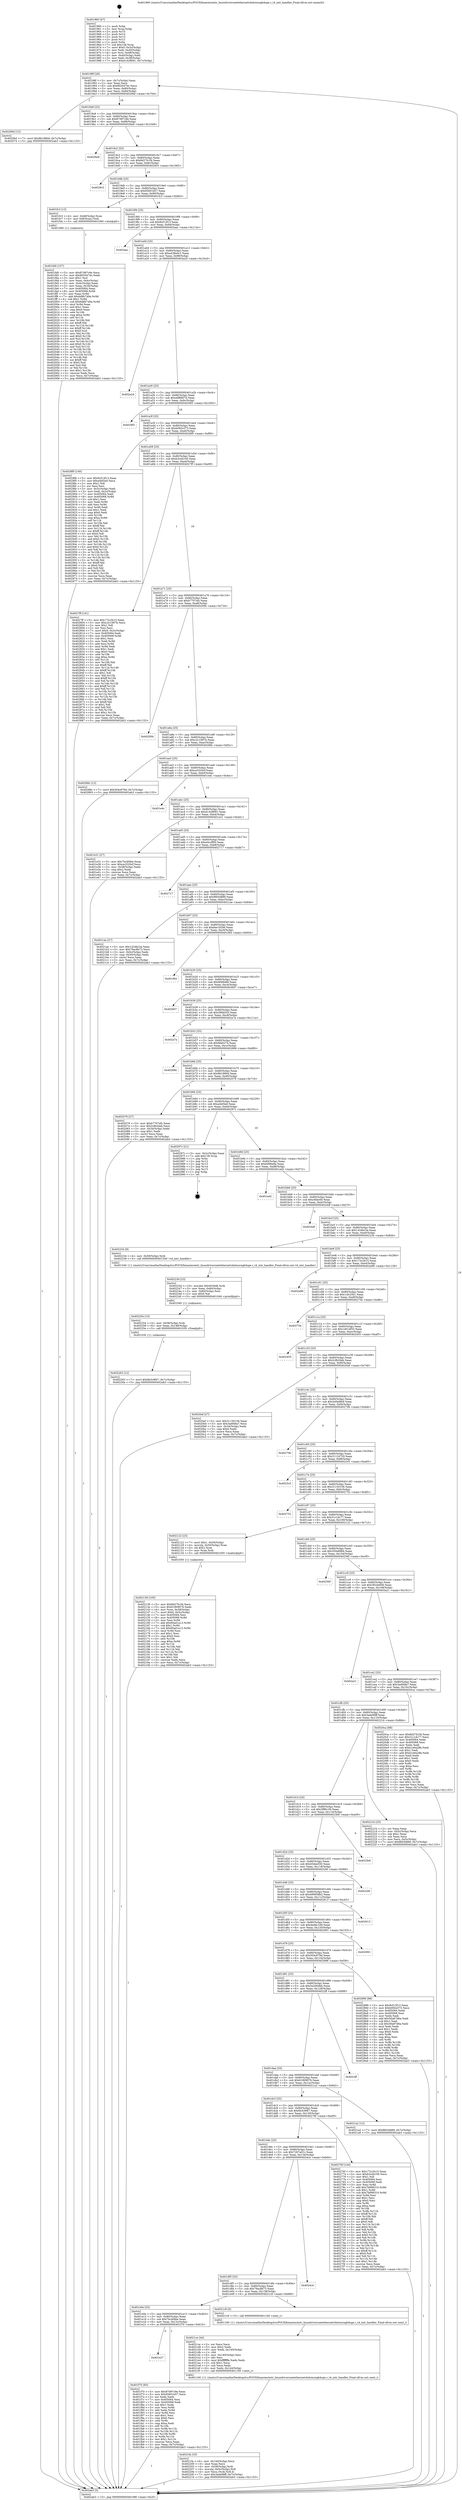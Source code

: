 digraph "0x401960" {
  label = "0x401960 (/mnt/c/Users/mathe/Desktop/tcc/POCII/binaries/extr_linuxdriversnetethernetchelsiocxgb4sge.c_t4_intr_handler_Final-ollvm.out::main(0))"
  labelloc = "t"
  node[shape=record]

  Entry [label="",width=0.3,height=0.3,shape=circle,fillcolor=black,style=filled]
  "0x40198f" [label="{
     0x40198f [26]\l
     | [instrs]\l
     &nbsp;&nbsp;0x40198f \<+3\>: mov -0x7c(%rbp),%eax\l
     &nbsp;&nbsp;0x401992 \<+2\>: mov %eax,%ecx\l
     &nbsp;&nbsp;0x401994 \<+6\>: sub $0x802047dc,%ecx\l
     &nbsp;&nbsp;0x40199a \<+3\>: mov %eax,-0x80(%rbp)\l
     &nbsp;&nbsp;0x40199d \<+6\>: mov %ecx,-0x84(%rbp)\l
     &nbsp;&nbsp;0x4019a3 \<+6\>: je 000000000040206d \<main+0x70d\>\l
  }"]
  "0x40206d" [label="{
     0x40206d [12]\l
     | [instrs]\l
     &nbsp;&nbsp;0x40206d \<+7\>: movl $0x8b1880d,-0x7c(%rbp)\l
     &nbsp;&nbsp;0x402074 \<+5\>: jmp 0000000000402ab3 \<main+0x1153\>\l
  }"]
  "0x4019a9" [label="{
     0x4019a9 [25]\l
     | [instrs]\l
     &nbsp;&nbsp;0x4019a9 \<+5\>: jmp 00000000004019ae \<main+0x4e\>\l
     &nbsp;&nbsp;0x4019ae \<+3\>: mov -0x80(%rbp),%eax\l
     &nbsp;&nbsp;0x4019b1 \<+5\>: sub $0x87d97c9e,%eax\l
     &nbsp;&nbsp;0x4019b6 \<+6\>: mov %eax,-0x88(%rbp)\l
     &nbsp;&nbsp;0x4019bc \<+6\>: je 00000000004029a9 \<main+0x1049\>\l
  }"]
  Exit [label="",width=0.3,height=0.3,shape=circle,fillcolor=black,style=filled,peripheries=2]
  "0x4029a9" [label="{
     0x4029a9\l
  }", style=dashed]
  "0x4019c2" [label="{
     0x4019c2 [25]\l
     | [instrs]\l
     &nbsp;&nbsp;0x4019c2 \<+5\>: jmp 00000000004019c7 \<main+0x67\>\l
     &nbsp;&nbsp;0x4019c7 \<+3\>: mov -0x80(%rbp),%eax\l
     &nbsp;&nbsp;0x4019ca \<+5\>: sub $0x8d27b1f4,%eax\l
     &nbsp;&nbsp;0x4019cf \<+6\>: mov %eax,-0x8c(%rbp)\l
     &nbsp;&nbsp;0x4019d5 \<+6\>: je 00000000004029c5 \<main+0x1065\>\l
  }"]
  "0x402263" [label="{
     0x402263 [12]\l
     | [instrs]\l
     &nbsp;&nbsp;0x402263 \<+7\>: movl $0x6b3c9f47,-0x7c(%rbp)\l
     &nbsp;&nbsp;0x40226a \<+5\>: jmp 0000000000402ab3 \<main+0x1153\>\l
  }"]
  "0x4029c5" [label="{
     0x4029c5\l
  }", style=dashed]
  "0x4019db" [label="{
     0x4019db [25]\l
     | [instrs]\l
     &nbsp;&nbsp;0x4019db \<+5\>: jmp 00000000004019e0 \<main+0x80\>\l
     &nbsp;&nbsp;0x4019e0 \<+3\>: mov -0x80(%rbp),%eax\l
     &nbsp;&nbsp;0x4019e3 \<+5\>: sub $0x95601b57,%eax\l
     &nbsp;&nbsp;0x4019e8 \<+6\>: mov %eax,-0x90(%rbp)\l
     &nbsp;&nbsp;0x4019ee \<+6\>: je 0000000000401fc3 \<main+0x663\>\l
  }"]
  "0x402254" [label="{
     0x402254 [15]\l
     | [instrs]\l
     &nbsp;&nbsp;0x402254 \<+4\>: mov -0x58(%rbp),%rdi\l
     &nbsp;&nbsp;0x402258 \<+6\>: mov %eax,-0x148(%rbp)\l
     &nbsp;&nbsp;0x40225e \<+5\>: call 0000000000401030 \<free@plt\>\l
     | [calls]\l
     &nbsp;&nbsp;0x401030 \{1\} (unknown)\l
  }"]
  "0x401fc3" [label="{
     0x401fc3 [13]\l
     | [instrs]\l
     &nbsp;&nbsp;0x401fc3 \<+4\>: mov -0x48(%rbp),%rax\l
     &nbsp;&nbsp;0x401fc7 \<+4\>: mov 0x8(%rax),%rdi\l
     &nbsp;&nbsp;0x401fcb \<+5\>: call 0000000000401060 \<atoi@plt\>\l
     | [calls]\l
     &nbsp;&nbsp;0x401060 \{1\} (unknown)\l
  }"]
  "0x4019f4" [label="{
     0x4019f4 [25]\l
     | [instrs]\l
     &nbsp;&nbsp;0x4019f4 \<+5\>: jmp 00000000004019f9 \<main+0x99\>\l
     &nbsp;&nbsp;0x4019f9 \<+3\>: mov -0x80(%rbp),%eax\l
     &nbsp;&nbsp;0x4019fc \<+5\>: sub $0x9cf13f13,%eax\l
     &nbsp;&nbsp;0x401a01 \<+6\>: mov %eax,-0x94(%rbp)\l
     &nbsp;&nbsp;0x401a07 \<+6\>: je 0000000000402aac \<main+0x114c\>\l
  }"]
  "0x40223d" [label="{
     0x40223d [23]\l
     | [instrs]\l
     &nbsp;&nbsp;0x40223d \<+10\>: movabs $0x4030d6,%rdi\l
     &nbsp;&nbsp;0x402247 \<+3\>: mov %eax,-0x60(%rbp)\l
     &nbsp;&nbsp;0x40224a \<+3\>: mov -0x60(%rbp),%esi\l
     &nbsp;&nbsp;0x40224d \<+2\>: mov $0x0,%al\l
     &nbsp;&nbsp;0x40224f \<+5\>: call 0000000000401040 \<printf@plt\>\l
     | [calls]\l
     &nbsp;&nbsp;0x401040 \{1\} (unknown)\l
  }"]
  "0x402aac" [label="{
     0x402aac\l
  }", style=dashed]
  "0x401a0d" [label="{
     0x401a0d [25]\l
     | [instrs]\l
     &nbsp;&nbsp;0x401a0d \<+5\>: jmp 0000000000401a12 \<main+0xb2\>\l
     &nbsp;&nbsp;0x401a12 \<+3\>: mov -0x80(%rbp),%eax\l
     &nbsp;&nbsp;0x401a15 \<+5\>: sub $0xa438e0c1,%eax\l
     &nbsp;&nbsp;0x401a1a \<+6\>: mov %eax,-0x98(%rbp)\l
     &nbsp;&nbsp;0x401a20 \<+6\>: je 0000000000402a2d \<main+0x10cd\>\l
  }"]
  "0x4021fa" [label="{
     0x4021fa [33]\l
     | [instrs]\l
     &nbsp;&nbsp;0x4021fa \<+6\>: mov -0x144(%rbp),%ecx\l
     &nbsp;&nbsp;0x402200 \<+3\>: imul %eax,%ecx\l
     &nbsp;&nbsp;0x402203 \<+4\>: mov -0x58(%rbp),%rdi\l
     &nbsp;&nbsp;0x402207 \<+4\>: movslq -0x5c(%rbp),%r8\l
     &nbsp;&nbsp;0x40220b \<+4\>: mov %ecx,(%rdi,%r8,4)\l
     &nbsp;&nbsp;0x40220f \<+7\>: movl $0x3ade98ff,-0x7c(%rbp)\l
     &nbsp;&nbsp;0x402216 \<+5\>: jmp 0000000000402ab3 \<main+0x1153\>\l
  }"]
  "0x402a2d" [label="{
     0x402a2d\l
  }", style=dashed]
  "0x401a26" [label="{
     0x401a26 [25]\l
     | [instrs]\l
     &nbsp;&nbsp;0x401a26 \<+5\>: jmp 0000000000401a2b \<main+0xcb\>\l
     &nbsp;&nbsp;0x401a2b \<+3\>: mov -0x80(%rbp),%eax\l
     &nbsp;&nbsp;0x401a2e \<+5\>: sub $0xadf8667d,%eax\l
     &nbsp;&nbsp;0x401a33 \<+6\>: mov %eax,-0x9c(%rbp)\l
     &nbsp;&nbsp;0x401a39 \<+6\>: je 00000000004029f3 \<main+0x1093\>\l
  }"]
  "0x4021ce" [label="{
     0x4021ce [44]\l
     | [instrs]\l
     &nbsp;&nbsp;0x4021ce \<+2\>: xor %ecx,%ecx\l
     &nbsp;&nbsp;0x4021d0 \<+5\>: mov $0x2,%edx\l
     &nbsp;&nbsp;0x4021d5 \<+6\>: mov %edx,-0x140(%rbp)\l
     &nbsp;&nbsp;0x4021db \<+1\>: cltd\l
     &nbsp;&nbsp;0x4021dc \<+6\>: mov -0x140(%rbp),%esi\l
     &nbsp;&nbsp;0x4021e2 \<+2\>: idiv %esi\l
     &nbsp;&nbsp;0x4021e4 \<+6\>: imul $0xfffffffe,%edx,%edx\l
     &nbsp;&nbsp;0x4021ea \<+3\>: sub $0x1,%ecx\l
     &nbsp;&nbsp;0x4021ed \<+2\>: sub %ecx,%edx\l
     &nbsp;&nbsp;0x4021ef \<+6\>: mov %edx,-0x144(%rbp)\l
     &nbsp;&nbsp;0x4021f5 \<+5\>: call 0000000000401160 \<next_i\>\l
     | [calls]\l
     &nbsp;&nbsp;0x401160 \{1\} (/mnt/c/Users/mathe/Desktop/tcc/POCII/binaries/extr_linuxdriversnetethernetchelsiocxgb4sge.c_t4_intr_handler_Final-ollvm.out::next_i)\l
  }"]
  "0x4029f3" [label="{
     0x4029f3\l
  }", style=dashed]
  "0x401a3f" [label="{
     0x401a3f [25]\l
     | [instrs]\l
     &nbsp;&nbsp;0x401a3f \<+5\>: jmp 0000000000401a44 \<main+0xe4\>\l
     &nbsp;&nbsp;0x401a44 \<+3\>: mov -0x80(%rbp),%eax\l
     &nbsp;&nbsp;0x401a47 \<+5\>: sub $0xb092e373,%eax\l
     &nbsp;&nbsp;0x401a4c \<+6\>: mov %eax,-0xa0(%rbp)\l
     &nbsp;&nbsp;0x401a52 \<+6\>: je 00000000004028f0 \<main+0xf90\>\l
  }"]
  "0x402139" [label="{
     0x402139 [105]\l
     | [instrs]\l
     &nbsp;&nbsp;0x402139 \<+5\>: mov $0x8d27b1f4,%ecx\l
     &nbsp;&nbsp;0x40213e \<+5\>: mov $0x61809076,%edx\l
     &nbsp;&nbsp;0x402143 \<+4\>: mov %rax,-0x58(%rbp)\l
     &nbsp;&nbsp;0x402147 \<+7\>: movl $0x0,-0x5c(%rbp)\l
     &nbsp;&nbsp;0x40214e \<+7\>: mov 0x405064,%esi\l
     &nbsp;&nbsp;0x402155 \<+8\>: mov 0x405068,%r8d\l
     &nbsp;&nbsp;0x40215d \<+3\>: mov %esi,%r9d\l
     &nbsp;&nbsp;0x402160 \<+7\>: add $0x60ad1a13,%r9d\l
     &nbsp;&nbsp;0x402167 \<+4\>: sub $0x1,%r9d\l
     &nbsp;&nbsp;0x40216b \<+7\>: sub $0x60ad1a13,%r9d\l
     &nbsp;&nbsp;0x402172 \<+4\>: imul %r9d,%esi\l
     &nbsp;&nbsp;0x402176 \<+3\>: and $0x1,%esi\l
     &nbsp;&nbsp;0x402179 \<+3\>: cmp $0x0,%esi\l
     &nbsp;&nbsp;0x40217c \<+4\>: sete %r10b\l
     &nbsp;&nbsp;0x402180 \<+4\>: cmp $0xa,%r8d\l
     &nbsp;&nbsp;0x402184 \<+4\>: setl %r11b\l
     &nbsp;&nbsp;0x402188 \<+3\>: mov %r10b,%bl\l
     &nbsp;&nbsp;0x40218b \<+3\>: and %r11b,%bl\l
     &nbsp;&nbsp;0x40218e \<+3\>: xor %r11b,%r10b\l
     &nbsp;&nbsp;0x402191 \<+3\>: or %r10b,%bl\l
     &nbsp;&nbsp;0x402194 \<+3\>: test $0x1,%bl\l
     &nbsp;&nbsp;0x402197 \<+3\>: cmovne %edx,%ecx\l
     &nbsp;&nbsp;0x40219a \<+3\>: mov %ecx,-0x7c(%rbp)\l
     &nbsp;&nbsp;0x40219d \<+5\>: jmp 0000000000402ab3 \<main+0x1153\>\l
  }"]
  "0x4028f0" [label="{
     0x4028f0 [140]\l
     | [instrs]\l
     &nbsp;&nbsp;0x4028f0 \<+5\>: mov $0x9cf13f13,%eax\l
     &nbsp;&nbsp;0x4028f5 \<+5\>: mov $0xa4bf3a0,%ecx\l
     &nbsp;&nbsp;0x4028fa \<+2\>: mov $0x1,%dl\l
     &nbsp;&nbsp;0x4028fc \<+2\>: xor %esi,%esi\l
     &nbsp;&nbsp;0x4028fe \<+3\>: mov -0x3c(%rbp),%edi\l
     &nbsp;&nbsp;0x402901 \<+3\>: mov %edi,-0x2c(%rbp)\l
     &nbsp;&nbsp;0x402904 \<+7\>: mov 0x405064,%edi\l
     &nbsp;&nbsp;0x40290b \<+8\>: mov 0x405068,%r8d\l
     &nbsp;&nbsp;0x402913 \<+3\>: sub $0x1,%esi\l
     &nbsp;&nbsp;0x402916 \<+3\>: mov %edi,%r9d\l
     &nbsp;&nbsp;0x402919 \<+3\>: add %esi,%r9d\l
     &nbsp;&nbsp;0x40291c \<+4\>: imul %r9d,%edi\l
     &nbsp;&nbsp;0x402920 \<+3\>: and $0x1,%edi\l
     &nbsp;&nbsp;0x402923 \<+3\>: cmp $0x0,%edi\l
     &nbsp;&nbsp;0x402926 \<+4\>: sete %r10b\l
     &nbsp;&nbsp;0x40292a \<+4\>: cmp $0xa,%r8d\l
     &nbsp;&nbsp;0x40292e \<+4\>: setl %r11b\l
     &nbsp;&nbsp;0x402932 \<+3\>: mov %r10b,%bl\l
     &nbsp;&nbsp;0x402935 \<+3\>: xor $0xff,%bl\l
     &nbsp;&nbsp;0x402938 \<+3\>: mov %r11b,%r14b\l
     &nbsp;&nbsp;0x40293b \<+4\>: xor $0xff,%r14b\l
     &nbsp;&nbsp;0x40293f \<+3\>: xor $0x0,%dl\l
     &nbsp;&nbsp;0x402942 \<+3\>: mov %bl,%r15b\l
     &nbsp;&nbsp;0x402945 \<+4\>: and $0x0,%r15b\l
     &nbsp;&nbsp;0x402949 \<+3\>: and %dl,%r10b\l
     &nbsp;&nbsp;0x40294c \<+3\>: mov %r14b,%r12b\l
     &nbsp;&nbsp;0x40294f \<+4\>: and $0x0,%r12b\l
     &nbsp;&nbsp;0x402953 \<+3\>: and %dl,%r11b\l
     &nbsp;&nbsp;0x402956 \<+3\>: or %r10b,%r15b\l
     &nbsp;&nbsp;0x402959 \<+3\>: or %r11b,%r12b\l
     &nbsp;&nbsp;0x40295c \<+3\>: xor %r12b,%r15b\l
     &nbsp;&nbsp;0x40295f \<+3\>: or %r14b,%bl\l
     &nbsp;&nbsp;0x402962 \<+3\>: xor $0xff,%bl\l
     &nbsp;&nbsp;0x402965 \<+3\>: or $0x0,%dl\l
     &nbsp;&nbsp;0x402968 \<+2\>: and %dl,%bl\l
     &nbsp;&nbsp;0x40296a \<+3\>: or %bl,%r15b\l
     &nbsp;&nbsp;0x40296d \<+4\>: test $0x1,%r15b\l
     &nbsp;&nbsp;0x402971 \<+3\>: cmovne %ecx,%eax\l
     &nbsp;&nbsp;0x402974 \<+3\>: mov %eax,-0x7c(%rbp)\l
     &nbsp;&nbsp;0x402977 \<+5\>: jmp 0000000000402ab3 \<main+0x1153\>\l
  }"]
  "0x401a58" [label="{
     0x401a58 [25]\l
     | [instrs]\l
     &nbsp;&nbsp;0x401a58 \<+5\>: jmp 0000000000401a5d \<main+0xfd\>\l
     &nbsp;&nbsp;0x401a5d \<+3\>: mov -0x80(%rbp),%eax\l
     &nbsp;&nbsp;0x401a60 \<+5\>: sub $0xb3cd4100,%eax\l
     &nbsp;&nbsp;0x401a65 \<+6\>: mov %eax,-0xa4(%rbp)\l
     &nbsp;&nbsp;0x401a6b \<+6\>: je 00000000004027ff \<main+0xe9f\>\l
  }"]
  "0x401fd0" [label="{
     0x401fd0 [157]\l
     | [instrs]\l
     &nbsp;&nbsp;0x401fd0 \<+5\>: mov $0x87d97c9e,%ecx\l
     &nbsp;&nbsp;0x401fd5 \<+5\>: mov $0x802047dc,%edx\l
     &nbsp;&nbsp;0x401fda \<+3\>: mov $0x1,%sil\l
     &nbsp;&nbsp;0x401fdd \<+3\>: mov %eax,-0x4c(%rbp)\l
     &nbsp;&nbsp;0x401fe0 \<+3\>: mov -0x4c(%rbp),%eax\l
     &nbsp;&nbsp;0x401fe3 \<+3\>: mov %eax,-0x34(%rbp)\l
     &nbsp;&nbsp;0x401fe6 \<+7\>: mov 0x405064,%eax\l
     &nbsp;&nbsp;0x401fed \<+8\>: mov 0x405068,%r8d\l
     &nbsp;&nbsp;0x401ff5 \<+3\>: mov %eax,%r9d\l
     &nbsp;&nbsp;0x401ff8 \<+7\>: add $0x6d8b749a,%r9d\l
     &nbsp;&nbsp;0x401fff \<+4\>: sub $0x1,%r9d\l
     &nbsp;&nbsp;0x402003 \<+7\>: sub $0x6d8b749a,%r9d\l
     &nbsp;&nbsp;0x40200a \<+4\>: imul %r9d,%eax\l
     &nbsp;&nbsp;0x40200e \<+3\>: and $0x1,%eax\l
     &nbsp;&nbsp;0x402011 \<+3\>: cmp $0x0,%eax\l
     &nbsp;&nbsp;0x402014 \<+4\>: sete %r10b\l
     &nbsp;&nbsp;0x402018 \<+4\>: cmp $0xa,%r8d\l
     &nbsp;&nbsp;0x40201c \<+4\>: setl %r11b\l
     &nbsp;&nbsp;0x402020 \<+3\>: mov %r10b,%bl\l
     &nbsp;&nbsp;0x402023 \<+3\>: xor $0xff,%bl\l
     &nbsp;&nbsp;0x402026 \<+3\>: mov %r11b,%r14b\l
     &nbsp;&nbsp;0x402029 \<+4\>: xor $0xff,%r14b\l
     &nbsp;&nbsp;0x40202d \<+4\>: xor $0x0,%sil\l
     &nbsp;&nbsp;0x402031 \<+3\>: mov %bl,%r15b\l
     &nbsp;&nbsp;0x402034 \<+4\>: and $0x0,%r15b\l
     &nbsp;&nbsp;0x402038 \<+3\>: and %sil,%r10b\l
     &nbsp;&nbsp;0x40203b \<+3\>: mov %r14b,%r12b\l
     &nbsp;&nbsp;0x40203e \<+4\>: and $0x0,%r12b\l
     &nbsp;&nbsp;0x402042 \<+3\>: and %sil,%r11b\l
     &nbsp;&nbsp;0x402045 \<+3\>: or %r10b,%r15b\l
     &nbsp;&nbsp;0x402048 \<+3\>: or %r11b,%r12b\l
     &nbsp;&nbsp;0x40204b \<+3\>: xor %r12b,%r15b\l
     &nbsp;&nbsp;0x40204e \<+3\>: or %r14b,%bl\l
     &nbsp;&nbsp;0x402051 \<+3\>: xor $0xff,%bl\l
     &nbsp;&nbsp;0x402054 \<+4\>: or $0x0,%sil\l
     &nbsp;&nbsp;0x402058 \<+3\>: and %sil,%bl\l
     &nbsp;&nbsp;0x40205b \<+3\>: or %bl,%r15b\l
     &nbsp;&nbsp;0x40205e \<+4\>: test $0x1,%r15b\l
     &nbsp;&nbsp;0x402062 \<+3\>: cmovne %edx,%ecx\l
     &nbsp;&nbsp;0x402065 \<+3\>: mov %ecx,-0x7c(%rbp)\l
     &nbsp;&nbsp;0x402068 \<+5\>: jmp 0000000000402ab3 \<main+0x1153\>\l
  }"]
  "0x4027ff" [label="{
     0x4027ff [141]\l
     | [instrs]\l
     &nbsp;&nbsp;0x4027ff \<+5\>: mov $0x172c2b15,%eax\l
     &nbsp;&nbsp;0x402804 \<+5\>: mov $0xc2c1907b,%ecx\l
     &nbsp;&nbsp;0x402809 \<+2\>: mov $0x1,%dl\l
     &nbsp;&nbsp;0x40280b \<+2\>: xor %esi,%esi\l
     &nbsp;&nbsp;0x40280d \<+7\>: movl $0x0,-0x3c(%rbp)\l
     &nbsp;&nbsp;0x402814 \<+7\>: mov 0x405064,%edi\l
     &nbsp;&nbsp;0x40281b \<+8\>: mov 0x405068,%r8d\l
     &nbsp;&nbsp;0x402823 \<+3\>: sub $0x1,%esi\l
     &nbsp;&nbsp;0x402826 \<+3\>: mov %edi,%r9d\l
     &nbsp;&nbsp;0x402829 \<+3\>: add %esi,%r9d\l
     &nbsp;&nbsp;0x40282c \<+4\>: imul %r9d,%edi\l
     &nbsp;&nbsp;0x402830 \<+3\>: and $0x1,%edi\l
     &nbsp;&nbsp;0x402833 \<+3\>: cmp $0x0,%edi\l
     &nbsp;&nbsp;0x402836 \<+4\>: sete %r10b\l
     &nbsp;&nbsp;0x40283a \<+4\>: cmp $0xa,%r8d\l
     &nbsp;&nbsp;0x40283e \<+4\>: setl %r11b\l
     &nbsp;&nbsp;0x402842 \<+3\>: mov %r10b,%bl\l
     &nbsp;&nbsp;0x402845 \<+3\>: xor $0xff,%bl\l
     &nbsp;&nbsp;0x402848 \<+3\>: mov %r11b,%r14b\l
     &nbsp;&nbsp;0x40284b \<+4\>: xor $0xff,%r14b\l
     &nbsp;&nbsp;0x40284f \<+3\>: xor $0x1,%dl\l
     &nbsp;&nbsp;0x402852 \<+3\>: mov %bl,%r15b\l
     &nbsp;&nbsp;0x402855 \<+4\>: and $0xff,%r15b\l
     &nbsp;&nbsp;0x402859 \<+3\>: and %dl,%r10b\l
     &nbsp;&nbsp;0x40285c \<+3\>: mov %r14b,%r12b\l
     &nbsp;&nbsp;0x40285f \<+4\>: and $0xff,%r12b\l
     &nbsp;&nbsp;0x402863 \<+3\>: and %dl,%r11b\l
     &nbsp;&nbsp;0x402866 \<+3\>: or %r10b,%r15b\l
     &nbsp;&nbsp;0x402869 \<+3\>: or %r11b,%r12b\l
     &nbsp;&nbsp;0x40286c \<+3\>: xor %r12b,%r15b\l
     &nbsp;&nbsp;0x40286f \<+3\>: or %r14b,%bl\l
     &nbsp;&nbsp;0x402872 \<+3\>: xor $0xff,%bl\l
     &nbsp;&nbsp;0x402875 \<+3\>: or $0x1,%dl\l
     &nbsp;&nbsp;0x402878 \<+2\>: and %dl,%bl\l
     &nbsp;&nbsp;0x40287a \<+3\>: or %bl,%r15b\l
     &nbsp;&nbsp;0x40287d \<+4\>: test $0x1,%r15b\l
     &nbsp;&nbsp;0x402881 \<+3\>: cmovne %ecx,%eax\l
     &nbsp;&nbsp;0x402884 \<+3\>: mov %eax,-0x7c(%rbp)\l
     &nbsp;&nbsp;0x402887 \<+5\>: jmp 0000000000402ab3 \<main+0x1153\>\l
  }"]
  "0x401a71" [label="{
     0x401a71 [25]\l
     | [instrs]\l
     &nbsp;&nbsp;0x401a71 \<+5\>: jmp 0000000000401a76 \<main+0x116\>\l
     &nbsp;&nbsp;0x401a76 \<+3\>: mov -0x80(%rbp),%eax\l
     &nbsp;&nbsp;0x401a79 \<+5\>: sub $0xb7707efc,%eax\l
     &nbsp;&nbsp;0x401a7e \<+6\>: mov %eax,-0xa8(%rbp)\l
     &nbsp;&nbsp;0x401a84 \<+6\>: je 0000000000402094 \<main+0x734\>\l
  }"]
  "0x401e27" [label="{
     0x401e27\l
  }", style=dashed]
  "0x402094" [label="{
     0x402094\l
  }", style=dashed]
  "0x401a8a" [label="{
     0x401a8a [25]\l
     | [instrs]\l
     &nbsp;&nbsp;0x401a8a \<+5\>: jmp 0000000000401a8f \<main+0x12f\>\l
     &nbsp;&nbsp;0x401a8f \<+3\>: mov -0x80(%rbp),%eax\l
     &nbsp;&nbsp;0x401a92 \<+5\>: sub $0xc2c1907b,%eax\l
     &nbsp;&nbsp;0x401a97 \<+6\>: mov %eax,-0xac(%rbp)\l
     &nbsp;&nbsp;0x401a9d \<+6\>: je 000000000040288c \<main+0xf2c\>\l
  }"]
  "0x401f70" [label="{
     0x401f70 [83]\l
     | [instrs]\l
     &nbsp;&nbsp;0x401f70 \<+5\>: mov $0x87d97c9e,%eax\l
     &nbsp;&nbsp;0x401f75 \<+5\>: mov $0x95601b57,%ecx\l
     &nbsp;&nbsp;0x401f7a \<+2\>: xor %edx,%edx\l
     &nbsp;&nbsp;0x401f7c \<+7\>: mov 0x405064,%esi\l
     &nbsp;&nbsp;0x401f83 \<+7\>: mov 0x405068,%edi\l
     &nbsp;&nbsp;0x401f8a \<+3\>: sub $0x1,%edx\l
     &nbsp;&nbsp;0x401f8d \<+3\>: mov %esi,%r8d\l
     &nbsp;&nbsp;0x401f90 \<+3\>: add %edx,%r8d\l
     &nbsp;&nbsp;0x401f93 \<+4\>: imul %r8d,%esi\l
     &nbsp;&nbsp;0x401f97 \<+3\>: and $0x1,%esi\l
     &nbsp;&nbsp;0x401f9a \<+3\>: cmp $0x0,%esi\l
     &nbsp;&nbsp;0x401f9d \<+4\>: sete %r9b\l
     &nbsp;&nbsp;0x401fa1 \<+3\>: cmp $0xa,%edi\l
     &nbsp;&nbsp;0x401fa4 \<+4\>: setl %r10b\l
     &nbsp;&nbsp;0x401fa8 \<+3\>: mov %r9b,%r11b\l
     &nbsp;&nbsp;0x401fab \<+3\>: and %r10b,%r11b\l
     &nbsp;&nbsp;0x401fae \<+3\>: xor %r10b,%r9b\l
     &nbsp;&nbsp;0x401fb1 \<+3\>: or %r9b,%r11b\l
     &nbsp;&nbsp;0x401fb4 \<+4\>: test $0x1,%r11b\l
     &nbsp;&nbsp;0x401fb8 \<+3\>: cmovne %ecx,%eax\l
     &nbsp;&nbsp;0x401fbb \<+3\>: mov %eax,-0x7c(%rbp)\l
     &nbsp;&nbsp;0x401fbe \<+5\>: jmp 0000000000402ab3 \<main+0x1153\>\l
  }"]
  "0x40288c" [label="{
     0x40288c [12]\l
     | [instrs]\l
     &nbsp;&nbsp;0x40288c \<+7\>: movl $0x504c879d,-0x7c(%rbp)\l
     &nbsp;&nbsp;0x402893 \<+5\>: jmp 0000000000402ab3 \<main+0x1153\>\l
  }"]
  "0x401aa3" [label="{
     0x401aa3 [25]\l
     | [instrs]\l
     &nbsp;&nbsp;0x401aa3 \<+5\>: jmp 0000000000401aa8 \<main+0x148\>\l
     &nbsp;&nbsp;0x401aa8 \<+3\>: mov -0x80(%rbp),%eax\l
     &nbsp;&nbsp;0x401aab \<+5\>: sub $0xca3320cf,%eax\l
     &nbsp;&nbsp;0x401ab0 \<+6\>: mov %eax,-0xb0(%rbp)\l
     &nbsp;&nbsp;0x401ab6 \<+6\>: je 0000000000401e4c \<main+0x4ec\>\l
  }"]
  "0x401e0e" [label="{
     0x401e0e [25]\l
     | [instrs]\l
     &nbsp;&nbsp;0x401e0e \<+5\>: jmp 0000000000401e13 \<main+0x4b3\>\l
     &nbsp;&nbsp;0x401e13 \<+3\>: mov -0x80(%rbp),%eax\l
     &nbsp;&nbsp;0x401e16 \<+5\>: sub $0x7bc4f4be,%eax\l
     &nbsp;&nbsp;0x401e1b \<+6\>: mov %eax,-0x13c(%rbp)\l
     &nbsp;&nbsp;0x401e21 \<+6\>: je 0000000000401f70 \<main+0x610\>\l
  }"]
  "0x401e4c" [label="{
     0x401e4c\l
  }", style=dashed]
  "0x401abc" [label="{
     0x401abc [25]\l
     | [instrs]\l
     &nbsp;&nbsp;0x401abc \<+5\>: jmp 0000000000401ac1 \<main+0x161\>\l
     &nbsp;&nbsp;0x401ac1 \<+3\>: mov -0x80(%rbp),%eax\l
     &nbsp;&nbsp;0x401ac4 \<+5\>: sub $0xd1428691,%eax\l
     &nbsp;&nbsp;0x401ac9 \<+6\>: mov %eax,-0xb4(%rbp)\l
     &nbsp;&nbsp;0x401acf \<+6\>: je 0000000000401e31 \<main+0x4d1\>\l
  }"]
  "0x4021c9" [label="{
     0x4021c9 [5]\l
     | [instrs]\l
     &nbsp;&nbsp;0x4021c9 \<+5\>: call 0000000000401160 \<next_i\>\l
     | [calls]\l
     &nbsp;&nbsp;0x401160 \{1\} (/mnt/c/Users/mathe/Desktop/tcc/POCII/binaries/extr_linuxdriversnetethernetchelsiocxgb4sge.c_t4_intr_handler_Final-ollvm.out::next_i)\l
  }"]
  "0x401e31" [label="{
     0x401e31 [27]\l
     | [instrs]\l
     &nbsp;&nbsp;0x401e31 \<+5\>: mov $0x7bc4f4be,%eax\l
     &nbsp;&nbsp;0x401e36 \<+5\>: mov $0xca3320cf,%ecx\l
     &nbsp;&nbsp;0x401e3b \<+3\>: mov -0x38(%rbp),%edx\l
     &nbsp;&nbsp;0x401e3e \<+3\>: cmp $0x2,%edx\l
     &nbsp;&nbsp;0x401e41 \<+3\>: cmovne %ecx,%eax\l
     &nbsp;&nbsp;0x401e44 \<+3\>: mov %eax,-0x7c(%rbp)\l
     &nbsp;&nbsp;0x401e47 \<+5\>: jmp 0000000000402ab3 \<main+0x1153\>\l
  }"]
  "0x401ad5" [label="{
     0x401ad5 [25]\l
     | [instrs]\l
     &nbsp;&nbsp;0x401ad5 \<+5\>: jmp 0000000000401ada \<main+0x17a\>\l
     &nbsp;&nbsp;0x401ada \<+3\>: mov -0x80(%rbp),%eax\l
     &nbsp;&nbsp;0x401add \<+5\>: sub $0xe4ccff50,%eax\l
     &nbsp;&nbsp;0x401ae2 \<+6\>: mov %eax,-0xb8(%rbp)\l
     &nbsp;&nbsp;0x401ae8 \<+6\>: je 0000000000402717 \<main+0xdb7\>\l
  }"]
  "0x402ab3" [label="{
     0x402ab3 [5]\l
     | [instrs]\l
     &nbsp;&nbsp;0x402ab3 \<+5\>: jmp 000000000040198f \<main+0x2f\>\l
  }"]
  "0x401960" [label="{
     0x401960 [47]\l
     | [instrs]\l
     &nbsp;&nbsp;0x401960 \<+1\>: push %rbp\l
     &nbsp;&nbsp;0x401961 \<+3\>: mov %rsp,%rbp\l
     &nbsp;&nbsp;0x401964 \<+2\>: push %r15\l
     &nbsp;&nbsp;0x401966 \<+2\>: push %r14\l
     &nbsp;&nbsp;0x401968 \<+2\>: push %r13\l
     &nbsp;&nbsp;0x40196a \<+2\>: push %r12\l
     &nbsp;&nbsp;0x40196c \<+1\>: push %rbx\l
     &nbsp;&nbsp;0x40196d \<+7\>: sub $0x138,%rsp\l
     &nbsp;&nbsp;0x401974 \<+7\>: movl $0x0,-0x3c(%rbp)\l
     &nbsp;&nbsp;0x40197b \<+3\>: mov %edi,-0x40(%rbp)\l
     &nbsp;&nbsp;0x40197e \<+4\>: mov %rsi,-0x48(%rbp)\l
     &nbsp;&nbsp;0x401982 \<+3\>: mov -0x40(%rbp),%edi\l
     &nbsp;&nbsp;0x401985 \<+3\>: mov %edi,-0x38(%rbp)\l
     &nbsp;&nbsp;0x401988 \<+7\>: movl $0xd1428691,-0x7c(%rbp)\l
  }"]
  "0x401df5" [label="{
     0x401df5 [25]\l
     | [instrs]\l
     &nbsp;&nbsp;0x401df5 \<+5\>: jmp 0000000000401dfa \<main+0x49a\>\l
     &nbsp;&nbsp;0x401dfa \<+3\>: mov -0x80(%rbp),%eax\l
     &nbsp;&nbsp;0x401dfd \<+5\>: sub $0x79ac8b73,%eax\l
     &nbsp;&nbsp;0x401e02 \<+6\>: mov %eax,-0x138(%rbp)\l
     &nbsp;&nbsp;0x401e08 \<+6\>: je 00000000004021c9 \<main+0x869\>\l
  }"]
  "0x402717" [label="{
     0x402717\l
  }", style=dashed]
  "0x401aee" [label="{
     0x401aee [25]\l
     | [instrs]\l
     &nbsp;&nbsp;0x401aee \<+5\>: jmp 0000000000401af3 \<main+0x193\>\l
     &nbsp;&nbsp;0x401af3 \<+3\>: mov -0x80(%rbp),%eax\l
     &nbsp;&nbsp;0x401af6 \<+5\>: sub $0xf693d889,%eax\l
     &nbsp;&nbsp;0x401afb \<+6\>: mov %eax,-0xbc(%rbp)\l
     &nbsp;&nbsp;0x401b01 \<+6\>: je 00000000004021ae \<main+0x84e\>\l
  }"]
  "0x4024c4" [label="{
     0x4024c4\l
  }", style=dashed]
  "0x4021ae" [label="{
     0x4021ae [27]\l
     | [instrs]\l
     &nbsp;&nbsp;0x4021ae \<+5\>: mov $0x1434bc3a,%eax\l
     &nbsp;&nbsp;0x4021b3 \<+5\>: mov $0x79ac8b73,%ecx\l
     &nbsp;&nbsp;0x4021b8 \<+3\>: mov -0x5c(%rbp),%edx\l
     &nbsp;&nbsp;0x4021bb \<+3\>: cmp -0x50(%rbp),%edx\l
     &nbsp;&nbsp;0x4021be \<+3\>: cmovl %ecx,%eax\l
     &nbsp;&nbsp;0x4021c1 \<+3\>: mov %eax,-0x7c(%rbp)\l
     &nbsp;&nbsp;0x4021c4 \<+5\>: jmp 0000000000402ab3 \<main+0x1153\>\l
  }"]
  "0x401b07" [label="{
     0x401b07 [25]\l
     | [instrs]\l
     &nbsp;&nbsp;0x401b07 \<+5\>: jmp 0000000000401b0c \<main+0x1ac\>\l
     &nbsp;&nbsp;0x401b0c \<+3\>: mov -0x80(%rbp),%eax\l
     &nbsp;&nbsp;0x401b0f \<+5\>: sub $0xfae192b6,%eax\l
     &nbsp;&nbsp;0x401b14 \<+6\>: mov %eax,-0xc0(%rbp)\l
     &nbsp;&nbsp;0x401b1a \<+6\>: je 0000000000401f64 \<main+0x604\>\l
  }"]
  "0x401ddc" [label="{
     0x401ddc [25]\l
     | [instrs]\l
     &nbsp;&nbsp;0x401ddc \<+5\>: jmp 0000000000401de1 \<main+0x481\>\l
     &nbsp;&nbsp;0x401de1 \<+3\>: mov -0x80(%rbp),%eax\l
     &nbsp;&nbsp;0x401de4 \<+5\>: sub $0x7267a01c,%eax\l
     &nbsp;&nbsp;0x401de9 \<+6\>: mov %eax,-0x134(%rbp)\l
     &nbsp;&nbsp;0x401def \<+6\>: je 00000000004024c4 \<main+0xb64\>\l
  }"]
  "0x401f64" [label="{
     0x401f64\l
  }", style=dashed]
  "0x401b20" [label="{
     0x401b20 [25]\l
     | [instrs]\l
     &nbsp;&nbsp;0x401b20 \<+5\>: jmp 0000000000401b25 \<main+0x1c5\>\l
     &nbsp;&nbsp;0x401b25 \<+3\>: mov -0x80(%rbp),%eax\l
     &nbsp;&nbsp;0x401b28 \<+5\>: sub $0xfd4f0dfd,%eax\l
     &nbsp;&nbsp;0x401b2d \<+6\>: mov %eax,-0xc4(%rbp)\l
     &nbsp;&nbsp;0x401b33 \<+6\>: je 0000000000402607 \<main+0xca7\>\l
  }"]
  "0x40276f" [label="{
     0x40276f [144]\l
     | [instrs]\l
     &nbsp;&nbsp;0x40276f \<+5\>: mov $0x172c2b15,%eax\l
     &nbsp;&nbsp;0x402774 \<+5\>: mov $0xb3cd4100,%ecx\l
     &nbsp;&nbsp;0x402779 \<+2\>: mov $0x1,%dl\l
     &nbsp;&nbsp;0x40277b \<+7\>: mov 0x405064,%esi\l
     &nbsp;&nbsp;0x402782 \<+7\>: mov 0x405068,%edi\l
     &nbsp;&nbsp;0x402789 \<+3\>: mov %esi,%r8d\l
     &nbsp;&nbsp;0x40278c \<+7\>: add $0x7b898310,%r8d\l
     &nbsp;&nbsp;0x402793 \<+4\>: sub $0x1,%r8d\l
     &nbsp;&nbsp;0x402797 \<+7\>: sub $0x7b898310,%r8d\l
     &nbsp;&nbsp;0x40279e \<+4\>: imul %r8d,%esi\l
     &nbsp;&nbsp;0x4027a2 \<+3\>: and $0x1,%esi\l
     &nbsp;&nbsp;0x4027a5 \<+3\>: cmp $0x0,%esi\l
     &nbsp;&nbsp;0x4027a8 \<+4\>: sete %r9b\l
     &nbsp;&nbsp;0x4027ac \<+3\>: cmp $0xa,%edi\l
     &nbsp;&nbsp;0x4027af \<+4\>: setl %r10b\l
     &nbsp;&nbsp;0x4027b3 \<+3\>: mov %r9b,%r11b\l
     &nbsp;&nbsp;0x4027b6 \<+4\>: xor $0xff,%r11b\l
     &nbsp;&nbsp;0x4027ba \<+3\>: mov %r10b,%bl\l
     &nbsp;&nbsp;0x4027bd \<+3\>: xor $0xff,%bl\l
     &nbsp;&nbsp;0x4027c0 \<+3\>: xor $0x0,%dl\l
     &nbsp;&nbsp;0x4027c3 \<+3\>: mov %r11b,%r14b\l
     &nbsp;&nbsp;0x4027c6 \<+4\>: and $0x0,%r14b\l
     &nbsp;&nbsp;0x4027ca \<+3\>: and %dl,%r9b\l
     &nbsp;&nbsp;0x4027cd \<+3\>: mov %bl,%r15b\l
     &nbsp;&nbsp;0x4027d0 \<+4\>: and $0x0,%r15b\l
     &nbsp;&nbsp;0x4027d4 \<+3\>: and %dl,%r10b\l
     &nbsp;&nbsp;0x4027d7 \<+3\>: or %r9b,%r14b\l
     &nbsp;&nbsp;0x4027da \<+3\>: or %r10b,%r15b\l
     &nbsp;&nbsp;0x4027dd \<+3\>: xor %r15b,%r14b\l
     &nbsp;&nbsp;0x4027e0 \<+3\>: or %bl,%r11b\l
     &nbsp;&nbsp;0x4027e3 \<+4\>: xor $0xff,%r11b\l
     &nbsp;&nbsp;0x4027e7 \<+3\>: or $0x0,%dl\l
     &nbsp;&nbsp;0x4027ea \<+3\>: and %dl,%r11b\l
     &nbsp;&nbsp;0x4027ed \<+3\>: or %r11b,%r14b\l
     &nbsp;&nbsp;0x4027f0 \<+4\>: test $0x1,%r14b\l
     &nbsp;&nbsp;0x4027f4 \<+3\>: cmovne %ecx,%eax\l
     &nbsp;&nbsp;0x4027f7 \<+3\>: mov %eax,-0x7c(%rbp)\l
     &nbsp;&nbsp;0x4027fa \<+5\>: jmp 0000000000402ab3 \<main+0x1153\>\l
  }"]
  "0x402607" [label="{
     0x402607\l
  }", style=dashed]
  "0x401b39" [label="{
     0x401b39 [25]\l
     | [instrs]\l
     &nbsp;&nbsp;0x401b39 \<+5\>: jmp 0000000000401b3e \<main+0x1de\>\l
     &nbsp;&nbsp;0x401b3e \<+3\>: mov -0x80(%rbp),%eax\l
     &nbsp;&nbsp;0x401b41 \<+5\>: sub $0x399d203,%eax\l
     &nbsp;&nbsp;0x401b46 \<+6\>: mov %eax,-0xc8(%rbp)\l
     &nbsp;&nbsp;0x401b4c \<+6\>: je 0000000000402a7a \<main+0x111a\>\l
  }"]
  "0x401dc3" [label="{
     0x401dc3 [25]\l
     | [instrs]\l
     &nbsp;&nbsp;0x401dc3 \<+5\>: jmp 0000000000401dc8 \<main+0x468\>\l
     &nbsp;&nbsp;0x401dc8 \<+3\>: mov -0x80(%rbp),%eax\l
     &nbsp;&nbsp;0x401dcb \<+5\>: sub $0x6b3c9f47,%eax\l
     &nbsp;&nbsp;0x401dd0 \<+6\>: mov %eax,-0x130(%rbp)\l
     &nbsp;&nbsp;0x401dd6 \<+6\>: je 000000000040276f \<main+0xe0f\>\l
  }"]
  "0x402a7a" [label="{
     0x402a7a\l
  }", style=dashed]
  "0x401b52" [label="{
     0x401b52 [25]\l
     | [instrs]\l
     &nbsp;&nbsp;0x401b52 \<+5\>: jmp 0000000000401b57 \<main+0x1f7\>\l
     &nbsp;&nbsp;0x401b57 \<+3\>: mov -0x80(%rbp),%eax\l
     &nbsp;&nbsp;0x401b5a \<+5\>: sub $0x6fa0274,%eax\l
     &nbsp;&nbsp;0x401b5f \<+6\>: mov %eax,-0xcc(%rbp)\l
     &nbsp;&nbsp;0x401b65 \<+6\>: je 0000000000402666 \<main+0xd06\>\l
  }"]
  "0x4021a2" [label="{
     0x4021a2 [12]\l
     | [instrs]\l
     &nbsp;&nbsp;0x4021a2 \<+7\>: movl $0xf693d889,-0x7c(%rbp)\l
     &nbsp;&nbsp;0x4021a9 \<+5\>: jmp 0000000000402ab3 \<main+0x1153\>\l
  }"]
  "0x402666" [label="{
     0x402666\l
  }", style=dashed]
  "0x401b6b" [label="{
     0x401b6b [25]\l
     | [instrs]\l
     &nbsp;&nbsp;0x401b6b \<+5\>: jmp 0000000000401b70 \<main+0x210\>\l
     &nbsp;&nbsp;0x401b70 \<+3\>: mov -0x80(%rbp),%eax\l
     &nbsp;&nbsp;0x401b73 \<+5\>: sub $0x8b1880d,%eax\l
     &nbsp;&nbsp;0x401b78 \<+6\>: mov %eax,-0xd0(%rbp)\l
     &nbsp;&nbsp;0x401b7e \<+6\>: je 0000000000402079 \<main+0x719\>\l
  }"]
  "0x401daa" [label="{
     0x401daa [25]\l
     | [instrs]\l
     &nbsp;&nbsp;0x401daa \<+5\>: jmp 0000000000401daf \<main+0x44f\>\l
     &nbsp;&nbsp;0x401daf \<+3\>: mov -0x80(%rbp),%eax\l
     &nbsp;&nbsp;0x401db2 \<+5\>: sub $0x61809076,%eax\l
     &nbsp;&nbsp;0x401db7 \<+6\>: mov %eax,-0x12c(%rbp)\l
     &nbsp;&nbsp;0x401dbd \<+6\>: je 00000000004021a2 \<main+0x842\>\l
  }"]
  "0x402079" [label="{
     0x402079 [27]\l
     | [instrs]\l
     &nbsp;&nbsp;0x402079 \<+5\>: mov $0xb7707efc,%eax\l
     &nbsp;&nbsp;0x40207e \<+5\>: mov $0x2cfb20eb,%ecx\l
     &nbsp;&nbsp;0x402083 \<+3\>: mov -0x34(%rbp),%edx\l
     &nbsp;&nbsp;0x402086 \<+3\>: cmp $0x1,%edx\l
     &nbsp;&nbsp;0x402089 \<+3\>: cmovl %ecx,%eax\l
     &nbsp;&nbsp;0x40208c \<+3\>: mov %eax,-0x7c(%rbp)\l
     &nbsp;&nbsp;0x40208f \<+5\>: jmp 0000000000402ab3 \<main+0x1153\>\l
  }"]
  "0x401b84" [label="{
     0x401b84 [25]\l
     | [instrs]\l
     &nbsp;&nbsp;0x401b84 \<+5\>: jmp 0000000000401b89 \<main+0x229\>\l
     &nbsp;&nbsp;0x401b89 \<+3\>: mov -0x80(%rbp),%eax\l
     &nbsp;&nbsp;0x401b8c \<+5\>: sub $0xa4bf3a0,%eax\l
     &nbsp;&nbsp;0x401b91 \<+6\>: mov %eax,-0xd4(%rbp)\l
     &nbsp;&nbsp;0x401b97 \<+6\>: je 000000000040297c \<main+0x101c\>\l
  }"]
  "0x4022ff" [label="{
     0x4022ff\l
  }", style=dashed]
  "0x40297c" [label="{
     0x40297c [21]\l
     | [instrs]\l
     &nbsp;&nbsp;0x40297c \<+3\>: mov -0x2c(%rbp),%eax\l
     &nbsp;&nbsp;0x40297f \<+7\>: add $0x138,%rsp\l
     &nbsp;&nbsp;0x402986 \<+1\>: pop %rbx\l
     &nbsp;&nbsp;0x402987 \<+2\>: pop %r12\l
     &nbsp;&nbsp;0x402989 \<+2\>: pop %r13\l
     &nbsp;&nbsp;0x40298b \<+2\>: pop %r14\l
     &nbsp;&nbsp;0x40298d \<+2\>: pop %r15\l
     &nbsp;&nbsp;0x40298f \<+1\>: pop %rbp\l
     &nbsp;&nbsp;0x402990 \<+1\>: ret\l
  }"]
  "0x401b9d" [label="{
     0x401b9d [25]\l
     | [instrs]\l
     &nbsp;&nbsp;0x401b9d \<+5\>: jmp 0000000000401ba2 \<main+0x242\>\l
     &nbsp;&nbsp;0x401ba2 \<+3\>: mov -0x80(%rbp),%eax\l
     &nbsp;&nbsp;0x401ba5 \<+5\>: sub $0xb996e9a,%eax\l
     &nbsp;&nbsp;0x401baa \<+6\>: mov %eax,-0xd8(%rbp)\l
     &nbsp;&nbsp;0x401bb0 \<+6\>: je 0000000000401ed2 \<main+0x572\>\l
  }"]
  "0x401d91" [label="{
     0x401d91 [25]\l
     | [instrs]\l
     &nbsp;&nbsp;0x401d91 \<+5\>: jmp 0000000000401d96 \<main+0x436\>\l
     &nbsp;&nbsp;0x401d96 \<+3\>: mov -0x80(%rbp),%eax\l
     &nbsp;&nbsp;0x401d99 \<+5\>: sub $0x5a2064bb,%eax\l
     &nbsp;&nbsp;0x401d9e \<+6\>: mov %eax,-0x128(%rbp)\l
     &nbsp;&nbsp;0x401da4 \<+6\>: je 00000000004022ff \<main+0x99f\>\l
  }"]
  "0x401ed2" [label="{
     0x401ed2\l
  }", style=dashed]
  "0x401bb6" [label="{
     0x401bb6 [25]\l
     | [instrs]\l
     &nbsp;&nbsp;0x401bb6 \<+5\>: jmp 0000000000401bbb \<main+0x25b\>\l
     &nbsp;&nbsp;0x401bbb \<+3\>: mov -0x80(%rbp),%eax\l
     &nbsp;&nbsp;0x401bbe \<+5\>: sub $0xcfddc60,%eax\l
     &nbsp;&nbsp;0x401bc3 \<+6\>: mov %eax,-0xdc(%rbp)\l
     &nbsp;&nbsp;0x401bc9 \<+6\>: je 00000000004024df \<main+0xb7f\>\l
  }"]
  "0x402898" [label="{
     0x402898 [88]\l
     | [instrs]\l
     &nbsp;&nbsp;0x402898 \<+5\>: mov $0x9cf13f13,%eax\l
     &nbsp;&nbsp;0x40289d \<+5\>: mov $0xb092e373,%ecx\l
     &nbsp;&nbsp;0x4028a2 \<+7\>: mov 0x405064,%edx\l
     &nbsp;&nbsp;0x4028a9 \<+7\>: mov 0x405068,%esi\l
     &nbsp;&nbsp;0x4028b0 \<+2\>: mov %edx,%edi\l
     &nbsp;&nbsp;0x4028b2 \<+6\>: add $0x56a87d6a,%edi\l
     &nbsp;&nbsp;0x4028b8 \<+3\>: sub $0x1,%edi\l
     &nbsp;&nbsp;0x4028bb \<+6\>: sub $0x56a87d6a,%edi\l
     &nbsp;&nbsp;0x4028c1 \<+3\>: imul %edi,%edx\l
     &nbsp;&nbsp;0x4028c4 \<+3\>: and $0x1,%edx\l
     &nbsp;&nbsp;0x4028c7 \<+3\>: cmp $0x0,%edx\l
     &nbsp;&nbsp;0x4028ca \<+4\>: sete %r8b\l
     &nbsp;&nbsp;0x4028ce \<+3\>: cmp $0xa,%esi\l
     &nbsp;&nbsp;0x4028d1 \<+4\>: setl %r9b\l
     &nbsp;&nbsp;0x4028d5 \<+3\>: mov %r8b,%r10b\l
     &nbsp;&nbsp;0x4028d8 \<+3\>: and %r9b,%r10b\l
     &nbsp;&nbsp;0x4028db \<+3\>: xor %r9b,%r8b\l
     &nbsp;&nbsp;0x4028de \<+3\>: or %r8b,%r10b\l
     &nbsp;&nbsp;0x4028e1 \<+4\>: test $0x1,%r10b\l
     &nbsp;&nbsp;0x4028e5 \<+3\>: cmovne %ecx,%eax\l
     &nbsp;&nbsp;0x4028e8 \<+3\>: mov %eax,-0x7c(%rbp)\l
     &nbsp;&nbsp;0x4028eb \<+5\>: jmp 0000000000402ab3 \<main+0x1153\>\l
  }"]
  "0x4024df" [label="{
     0x4024df\l
  }", style=dashed]
  "0x401bcf" [label="{
     0x401bcf [25]\l
     | [instrs]\l
     &nbsp;&nbsp;0x401bcf \<+5\>: jmp 0000000000401bd4 \<main+0x274\>\l
     &nbsp;&nbsp;0x401bd4 \<+3\>: mov -0x80(%rbp),%eax\l
     &nbsp;&nbsp;0x401bd7 \<+5\>: sub $0x1434bc3a,%eax\l
     &nbsp;&nbsp;0x401bdc \<+6\>: mov %eax,-0xe0(%rbp)\l
     &nbsp;&nbsp;0x401be2 \<+6\>: je 0000000000402234 \<main+0x8d4\>\l
  }"]
  "0x401d78" [label="{
     0x401d78 [25]\l
     | [instrs]\l
     &nbsp;&nbsp;0x401d78 \<+5\>: jmp 0000000000401d7d \<main+0x41d\>\l
     &nbsp;&nbsp;0x401d7d \<+3\>: mov -0x80(%rbp),%eax\l
     &nbsp;&nbsp;0x401d80 \<+5\>: sub $0x504c879d,%eax\l
     &nbsp;&nbsp;0x401d85 \<+6\>: mov %eax,-0x124(%rbp)\l
     &nbsp;&nbsp;0x401d8b \<+6\>: je 0000000000402898 \<main+0xf38\>\l
  }"]
  "0x402234" [label="{
     0x402234 [9]\l
     | [instrs]\l
     &nbsp;&nbsp;0x402234 \<+4\>: mov -0x58(%rbp),%rdi\l
     &nbsp;&nbsp;0x402238 \<+5\>: call 0000000000401540 \<t4_intr_handler\>\l
     | [calls]\l
     &nbsp;&nbsp;0x401540 \{1\} (/mnt/c/Users/mathe/Desktop/tcc/POCII/binaries/extr_linuxdriversnetethernetchelsiocxgb4sge.c_t4_intr_handler_Final-ollvm.out::t4_intr_handler)\l
  }"]
  "0x401be8" [label="{
     0x401be8 [25]\l
     | [instrs]\l
     &nbsp;&nbsp;0x401be8 \<+5\>: jmp 0000000000401bed \<main+0x28d\>\l
     &nbsp;&nbsp;0x401bed \<+3\>: mov -0x80(%rbp),%eax\l
     &nbsp;&nbsp;0x401bf0 \<+5\>: sub $0x172c2b15,%eax\l
     &nbsp;&nbsp;0x401bf5 \<+6\>: mov %eax,-0xe4(%rbp)\l
     &nbsp;&nbsp;0x401bfb \<+6\>: je 0000000000402a99 \<main+0x1139\>\l
  }"]
  "0x402991" [label="{
     0x402991\l
  }", style=dashed]
  "0x402a99" [label="{
     0x402a99\l
  }", style=dashed]
  "0x401c01" [label="{
     0x401c01 [25]\l
     | [instrs]\l
     &nbsp;&nbsp;0x401c01 \<+5\>: jmp 0000000000401c06 \<main+0x2a6\>\l
     &nbsp;&nbsp;0x401c06 \<+3\>: mov -0x80(%rbp),%eax\l
     &nbsp;&nbsp;0x401c09 \<+5\>: sub $0x1cfc25b1,%eax\l
     &nbsp;&nbsp;0x401c0e \<+6\>: mov %eax,-0xe8(%rbp)\l
     &nbsp;&nbsp;0x401c14 \<+6\>: je 000000000040275e \<main+0xdfe\>\l
  }"]
  "0x401d5f" [label="{
     0x401d5f [25]\l
     | [instrs]\l
     &nbsp;&nbsp;0x401d5f \<+5\>: jmp 0000000000401d64 \<main+0x404\>\l
     &nbsp;&nbsp;0x401d64 \<+3\>: mov -0x80(%rbp),%eax\l
     &nbsp;&nbsp;0x401d67 \<+5\>: sub $0x4eddc169,%eax\l
     &nbsp;&nbsp;0x401d6c \<+6\>: mov %eax,-0x120(%rbp)\l
     &nbsp;&nbsp;0x401d72 \<+6\>: je 0000000000402991 \<main+0x1031\>\l
  }"]
  "0x40275e" [label="{
     0x40275e\l
  }", style=dashed]
  "0x401c1a" [label="{
     0x401c1a [25]\l
     | [instrs]\l
     &nbsp;&nbsp;0x401c1a \<+5\>: jmp 0000000000401c1f \<main+0x2bf\>\l
     &nbsp;&nbsp;0x401c1f \<+3\>: mov -0x80(%rbp),%eax\l
     &nbsp;&nbsp;0x401c22 \<+5\>: sub $0x1d01df33,%eax\l
     &nbsp;&nbsp;0x401c27 \<+6\>: mov %eax,-0xec(%rbp)\l
     &nbsp;&nbsp;0x401c2d \<+6\>: je 0000000000402455 \<main+0xaf5\>\l
  }"]
  "0x402613" [label="{
     0x402613\l
  }", style=dashed]
  "0x402455" [label="{
     0x402455\l
  }", style=dashed]
  "0x401c33" [label="{
     0x401c33 [25]\l
     | [instrs]\l
     &nbsp;&nbsp;0x401c33 \<+5\>: jmp 0000000000401c38 \<main+0x2d8\>\l
     &nbsp;&nbsp;0x401c38 \<+3\>: mov -0x80(%rbp),%eax\l
     &nbsp;&nbsp;0x401c3b \<+5\>: sub $0x2cfb20eb,%eax\l
     &nbsp;&nbsp;0x401c40 \<+6\>: mov %eax,-0xf0(%rbp)\l
     &nbsp;&nbsp;0x401c46 \<+6\>: je 00000000004020af \<main+0x74f\>\l
  }"]
  "0x401d46" [label="{
     0x401d46 [25]\l
     | [instrs]\l
     &nbsp;&nbsp;0x401d46 \<+5\>: jmp 0000000000401d4b \<main+0x3eb\>\l
     &nbsp;&nbsp;0x401d4b \<+3\>: mov -0x80(%rbp),%eax\l
     &nbsp;&nbsp;0x401d4e \<+5\>: sub $0x499958b2,%eax\l
     &nbsp;&nbsp;0x401d53 \<+6\>: mov %eax,-0x11c(%rbp)\l
     &nbsp;&nbsp;0x401d59 \<+6\>: je 0000000000402613 \<main+0xcb3\>\l
  }"]
  "0x4020af" [label="{
     0x4020af [27]\l
     | [instrs]\l
     &nbsp;&nbsp;0x4020af \<+5\>: mov $0x31150156,%eax\l
     &nbsp;&nbsp;0x4020b4 \<+5\>: mov $0x3ad0fda7,%ecx\l
     &nbsp;&nbsp;0x4020b9 \<+3\>: mov -0x34(%rbp),%edx\l
     &nbsp;&nbsp;0x4020bc \<+3\>: cmp $0x0,%edx\l
     &nbsp;&nbsp;0x4020bf \<+3\>: cmove %ecx,%eax\l
     &nbsp;&nbsp;0x4020c2 \<+3\>: mov %eax,-0x7c(%rbp)\l
     &nbsp;&nbsp;0x4020c5 \<+5\>: jmp 0000000000402ab3 \<main+0x1153\>\l
  }"]
  "0x401c4c" [label="{
     0x401c4c [25]\l
     | [instrs]\l
     &nbsp;&nbsp;0x401c4c \<+5\>: jmp 0000000000401c51 \<main+0x2f1\>\l
     &nbsp;&nbsp;0x401c51 \<+3\>: mov -0x80(%rbp),%eax\l
     &nbsp;&nbsp;0x401c54 \<+5\>: sub $0x2ef4d6b9,%eax\l
     &nbsp;&nbsp;0x401c59 \<+6\>: mov %eax,-0xf4(%rbp)\l
     &nbsp;&nbsp;0x401c5f \<+6\>: je 000000000040270b \<main+0xdab\>\l
  }"]
  "0x40226f" [label="{
     0x40226f\l
  }", style=dashed]
  "0x40270b" [label="{
     0x40270b\l
  }", style=dashed]
  "0x401c65" [label="{
     0x401c65 [25]\l
     | [instrs]\l
     &nbsp;&nbsp;0x401c65 \<+5\>: jmp 0000000000401c6a \<main+0x30a\>\l
     &nbsp;&nbsp;0x401c6a \<+3\>: mov -0x80(%rbp),%eax\l
     &nbsp;&nbsp;0x401c6d \<+5\>: sub $0x31124720,%eax\l
     &nbsp;&nbsp;0x401c72 \<+6\>: mov %eax,-0xf8(%rbp)\l
     &nbsp;&nbsp;0x401c78 \<+6\>: je 00000000004023c5 \<main+0xa65\>\l
  }"]
  "0x401d2d" [label="{
     0x401d2d [25]\l
     | [instrs]\l
     &nbsp;&nbsp;0x401d2d \<+5\>: jmp 0000000000401d32 \<main+0x3d2\>\l
     &nbsp;&nbsp;0x401d32 \<+3\>: mov -0x80(%rbp),%eax\l
     &nbsp;&nbsp;0x401d35 \<+5\>: sub $0x45dee550,%eax\l
     &nbsp;&nbsp;0x401d3a \<+6\>: mov %eax,-0x118(%rbp)\l
     &nbsp;&nbsp;0x401d40 \<+6\>: je 000000000040226f \<main+0x90f\>\l
  }"]
  "0x4023c5" [label="{
     0x4023c5\l
  }", style=dashed]
  "0x401c7e" [label="{
     0x401c7e [25]\l
     | [instrs]\l
     &nbsp;&nbsp;0x401c7e \<+5\>: jmp 0000000000401c83 \<main+0x323\>\l
     &nbsp;&nbsp;0x401c83 \<+3\>: mov -0x80(%rbp),%eax\l
     &nbsp;&nbsp;0x401c86 \<+5\>: sub $0x31150156,%eax\l
     &nbsp;&nbsp;0x401c8b \<+6\>: mov %eax,-0xfc(%rbp)\l
     &nbsp;&nbsp;0x401c91 \<+6\>: je 0000000000402752 \<main+0xdf2\>\l
  }"]
  "0x4023b9" [label="{
     0x4023b9\l
  }", style=dashed]
  "0x402752" [label="{
     0x402752\l
  }", style=dashed]
  "0x401c97" [label="{
     0x401c97 [25]\l
     | [instrs]\l
     &nbsp;&nbsp;0x401c97 \<+5\>: jmp 0000000000401c9c \<main+0x33c\>\l
     &nbsp;&nbsp;0x401c9c \<+3\>: mov -0x80(%rbp),%eax\l
     &nbsp;&nbsp;0x401c9f \<+5\>: sub $0x31c1dc77,%eax\l
     &nbsp;&nbsp;0x401ca4 \<+6\>: mov %eax,-0x100(%rbp)\l
     &nbsp;&nbsp;0x401caa \<+6\>: je 0000000000402122 \<main+0x7c2\>\l
  }"]
  "0x401d14" [label="{
     0x401d14 [25]\l
     | [instrs]\l
     &nbsp;&nbsp;0x401d14 \<+5\>: jmp 0000000000401d19 \<main+0x3b9\>\l
     &nbsp;&nbsp;0x401d19 \<+3\>: mov -0x80(%rbp),%eax\l
     &nbsp;&nbsp;0x401d1c \<+5\>: sub $0x3f8fc1f4,%eax\l
     &nbsp;&nbsp;0x401d21 \<+6\>: mov %eax,-0x114(%rbp)\l
     &nbsp;&nbsp;0x401d27 \<+6\>: je 00000000004023b9 \<main+0xa59\>\l
  }"]
  "0x402122" [label="{
     0x402122 [23]\l
     | [instrs]\l
     &nbsp;&nbsp;0x402122 \<+7\>: movl $0x1,-0x50(%rbp)\l
     &nbsp;&nbsp;0x402129 \<+4\>: movslq -0x50(%rbp),%rax\l
     &nbsp;&nbsp;0x40212d \<+4\>: shl $0x2,%rax\l
     &nbsp;&nbsp;0x402131 \<+3\>: mov %rax,%rdi\l
     &nbsp;&nbsp;0x402134 \<+5\>: call 0000000000401050 \<malloc@plt\>\l
     | [calls]\l
     &nbsp;&nbsp;0x401050 \{1\} (unknown)\l
  }"]
  "0x401cb0" [label="{
     0x401cb0 [25]\l
     | [instrs]\l
     &nbsp;&nbsp;0x401cb0 \<+5\>: jmp 0000000000401cb5 \<main+0x355\>\l
     &nbsp;&nbsp;0x401cb5 \<+3\>: mov -0x80(%rbp),%eax\l
     &nbsp;&nbsp;0x401cb8 \<+5\>: sub $0x350e8984,%eax\l
     &nbsp;&nbsp;0x401cbd \<+6\>: mov %eax,-0x104(%rbp)\l
     &nbsp;&nbsp;0x401cc3 \<+6\>: je 000000000040256f \<main+0xc0f\>\l
  }"]
  "0x40221b" [label="{
     0x40221b [25]\l
     | [instrs]\l
     &nbsp;&nbsp;0x40221b \<+2\>: xor %eax,%eax\l
     &nbsp;&nbsp;0x40221d \<+3\>: mov -0x5c(%rbp),%ecx\l
     &nbsp;&nbsp;0x402220 \<+3\>: sub $0x1,%eax\l
     &nbsp;&nbsp;0x402223 \<+2\>: sub %eax,%ecx\l
     &nbsp;&nbsp;0x402225 \<+3\>: mov %ecx,-0x5c(%rbp)\l
     &nbsp;&nbsp;0x402228 \<+7\>: movl $0xf693d889,-0x7c(%rbp)\l
     &nbsp;&nbsp;0x40222f \<+5\>: jmp 0000000000402ab3 \<main+0x1153\>\l
  }"]
  "0x40256f" [label="{
     0x40256f\l
  }", style=dashed]
  "0x401cc9" [label="{
     0x401cc9 [25]\l
     | [instrs]\l
     &nbsp;&nbsp;0x401cc9 \<+5\>: jmp 0000000000401cce \<main+0x36e\>\l
     &nbsp;&nbsp;0x401cce \<+3\>: mov -0x80(%rbp),%eax\l
     &nbsp;&nbsp;0x401cd1 \<+5\>: sub $0x3924e606,%eax\l
     &nbsp;&nbsp;0x401cd6 \<+6\>: mov %eax,-0x108(%rbp)\l
     &nbsp;&nbsp;0x401cdc \<+6\>: je 0000000000402a21 \<main+0x10c1\>\l
  }"]
  "0x401cfb" [label="{
     0x401cfb [25]\l
     | [instrs]\l
     &nbsp;&nbsp;0x401cfb \<+5\>: jmp 0000000000401d00 \<main+0x3a0\>\l
     &nbsp;&nbsp;0x401d00 \<+3\>: mov -0x80(%rbp),%eax\l
     &nbsp;&nbsp;0x401d03 \<+5\>: sub $0x3ade98ff,%eax\l
     &nbsp;&nbsp;0x401d08 \<+6\>: mov %eax,-0x110(%rbp)\l
     &nbsp;&nbsp;0x401d0e \<+6\>: je 000000000040221b \<main+0x8bb\>\l
  }"]
  "0x402a21" [label="{
     0x402a21\l
  }", style=dashed]
  "0x401ce2" [label="{
     0x401ce2 [25]\l
     | [instrs]\l
     &nbsp;&nbsp;0x401ce2 \<+5\>: jmp 0000000000401ce7 \<main+0x387\>\l
     &nbsp;&nbsp;0x401ce7 \<+3\>: mov -0x80(%rbp),%eax\l
     &nbsp;&nbsp;0x401cea \<+5\>: sub $0x3ad0fda7,%eax\l
     &nbsp;&nbsp;0x401cef \<+6\>: mov %eax,-0x10c(%rbp)\l
     &nbsp;&nbsp;0x401cf5 \<+6\>: je 00000000004020ca \<main+0x76a\>\l
  }"]
  "0x4020ca" [label="{
     0x4020ca [88]\l
     | [instrs]\l
     &nbsp;&nbsp;0x4020ca \<+5\>: mov $0x8d27b1f4,%eax\l
     &nbsp;&nbsp;0x4020cf \<+5\>: mov $0x31c1dc77,%ecx\l
     &nbsp;&nbsp;0x4020d4 \<+7\>: mov 0x405064,%edx\l
     &nbsp;&nbsp;0x4020db \<+7\>: mov 0x405068,%esi\l
     &nbsp;&nbsp;0x4020e2 \<+2\>: mov %edx,%edi\l
     &nbsp;&nbsp;0x4020e4 \<+6\>: sub $0xb1e6a28b,%edi\l
     &nbsp;&nbsp;0x4020ea \<+3\>: sub $0x1,%edi\l
     &nbsp;&nbsp;0x4020ed \<+6\>: add $0xb1e6a28b,%edi\l
     &nbsp;&nbsp;0x4020f3 \<+3\>: imul %edi,%edx\l
     &nbsp;&nbsp;0x4020f6 \<+3\>: and $0x1,%edx\l
     &nbsp;&nbsp;0x4020f9 \<+3\>: cmp $0x0,%edx\l
     &nbsp;&nbsp;0x4020fc \<+4\>: sete %r8b\l
     &nbsp;&nbsp;0x402100 \<+3\>: cmp $0xa,%esi\l
     &nbsp;&nbsp;0x402103 \<+4\>: setl %r9b\l
     &nbsp;&nbsp;0x402107 \<+3\>: mov %r8b,%r10b\l
     &nbsp;&nbsp;0x40210a \<+3\>: and %r9b,%r10b\l
     &nbsp;&nbsp;0x40210d \<+3\>: xor %r9b,%r8b\l
     &nbsp;&nbsp;0x402110 \<+3\>: or %r8b,%r10b\l
     &nbsp;&nbsp;0x402113 \<+4\>: test $0x1,%r10b\l
     &nbsp;&nbsp;0x402117 \<+3\>: cmovne %ecx,%eax\l
     &nbsp;&nbsp;0x40211a \<+3\>: mov %eax,-0x7c(%rbp)\l
     &nbsp;&nbsp;0x40211d \<+5\>: jmp 0000000000402ab3 \<main+0x1153\>\l
  }"]
  Entry -> "0x401960" [label=" 1"]
  "0x40198f" -> "0x40206d" [label=" 1"]
  "0x40198f" -> "0x4019a9" [label=" 19"]
  "0x40297c" -> Exit [label=" 1"]
  "0x4019a9" -> "0x4029a9" [label=" 0"]
  "0x4019a9" -> "0x4019c2" [label=" 19"]
  "0x4028f0" -> "0x402ab3" [label=" 1"]
  "0x4019c2" -> "0x4029c5" [label=" 0"]
  "0x4019c2" -> "0x4019db" [label=" 19"]
  "0x402898" -> "0x402ab3" [label=" 1"]
  "0x4019db" -> "0x401fc3" [label=" 1"]
  "0x4019db" -> "0x4019f4" [label=" 18"]
  "0x40288c" -> "0x402ab3" [label=" 1"]
  "0x4019f4" -> "0x402aac" [label=" 0"]
  "0x4019f4" -> "0x401a0d" [label=" 18"]
  "0x4027ff" -> "0x402ab3" [label=" 1"]
  "0x401a0d" -> "0x402a2d" [label=" 0"]
  "0x401a0d" -> "0x401a26" [label=" 18"]
  "0x40276f" -> "0x402ab3" [label=" 1"]
  "0x401a26" -> "0x4029f3" [label=" 0"]
  "0x401a26" -> "0x401a3f" [label=" 18"]
  "0x402263" -> "0x402ab3" [label=" 1"]
  "0x401a3f" -> "0x4028f0" [label=" 1"]
  "0x401a3f" -> "0x401a58" [label=" 17"]
  "0x402254" -> "0x402263" [label=" 1"]
  "0x401a58" -> "0x4027ff" [label=" 1"]
  "0x401a58" -> "0x401a71" [label=" 16"]
  "0x40223d" -> "0x402254" [label=" 1"]
  "0x401a71" -> "0x402094" [label=" 0"]
  "0x401a71" -> "0x401a8a" [label=" 16"]
  "0x402234" -> "0x40223d" [label=" 1"]
  "0x401a8a" -> "0x40288c" [label=" 1"]
  "0x401a8a" -> "0x401aa3" [label=" 15"]
  "0x40221b" -> "0x402ab3" [label=" 1"]
  "0x401aa3" -> "0x401e4c" [label=" 0"]
  "0x401aa3" -> "0x401abc" [label=" 15"]
  "0x4021ce" -> "0x4021fa" [label=" 1"]
  "0x401abc" -> "0x401e31" [label=" 1"]
  "0x401abc" -> "0x401ad5" [label=" 14"]
  "0x401e31" -> "0x402ab3" [label=" 1"]
  "0x401960" -> "0x40198f" [label=" 1"]
  "0x402ab3" -> "0x40198f" [label=" 19"]
  "0x4021c9" -> "0x4021ce" [label=" 1"]
  "0x401ad5" -> "0x402717" [label=" 0"]
  "0x401ad5" -> "0x401aee" [label=" 14"]
  "0x4021a2" -> "0x402ab3" [label=" 1"]
  "0x401aee" -> "0x4021ae" [label=" 2"]
  "0x401aee" -> "0x401b07" [label=" 12"]
  "0x402139" -> "0x402ab3" [label=" 1"]
  "0x401b07" -> "0x401f64" [label=" 0"]
  "0x401b07" -> "0x401b20" [label=" 12"]
  "0x4020ca" -> "0x402ab3" [label=" 1"]
  "0x401b20" -> "0x402607" [label=" 0"]
  "0x401b20" -> "0x401b39" [label=" 12"]
  "0x4020af" -> "0x402ab3" [label=" 1"]
  "0x401b39" -> "0x402a7a" [label=" 0"]
  "0x401b39" -> "0x401b52" [label=" 12"]
  "0x40206d" -> "0x402ab3" [label=" 1"]
  "0x401b52" -> "0x402666" [label=" 0"]
  "0x401b52" -> "0x401b6b" [label=" 12"]
  "0x401fd0" -> "0x402ab3" [label=" 1"]
  "0x401b6b" -> "0x402079" [label=" 1"]
  "0x401b6b" -> "0x401b84" [label=" 11"]
  "0x401f70" -> "0x402ab3" [label=" 1"]
  "0x401b84" -> "0x40297c" [label=" 1"]
  "0x401b84" -> "0x401b9d" [label=" 10"]
  "0x401e0e" -> "0x401e27" [label=" 0"]
  "0x401b9d" -> "0x401ed2" [label=" 0"]
  "0x401b9d" -> "0x401bb6" [label=" 10"]
  "0x4021fa" -> "0x402ab3" [label=" 1"]
  "0x401bb6" -> "0x4024df" [label=" 0"]
  "0x401bb6" -> "0x401bcf" [label=" 10"]
  "0x401df5" -> "0x401e0e" [label=" 1"]
  "0x401bcf" -> "0x402234" [label=" 1"]
  "0x401bcf" -> "0x401be8" [label=" 9"]
  "0x4021ae" -> "0x402ab3" [label=" 2"]
  "0x401be8" -> "0x402a99" [label=" 0"]
  "0x401be8" -> "0x401c01" [label=" 9"]
  "0x401ddc" -> "0x401df5" [label=" 2"]
  "0x401c01" -> "0x40275e" [label=" 0"]
  "0x401c01" -> "0x401c1a" [label=" 9"]
  "0x402122" -> "0x402139" [label=" 1"]
  "0x401c1a" -> "0x402455" [label=" 0"]
  "0x401c1a" -> "0x401c33" [label=" 9"]
  "0x401dc3" -> "0x401ddc" [label=" 2"]
  "0x401c33" -> "0x4020af" [label=" 1"]
  "0x401c33" -> "0x401c4c" [label=" 8"]
  "0x402079" -> "0x402ab3" [label=" 1"]
  "0x401c4c" -> "0x40270b" [label=" 0"]
  "0x401c4c" -> "0x401c65" [label=" 8"]
  "0x401daa" -> "0x401dc3" [label=" 3"]
  "0x401c65" -> "0x4023c5" [label=" 0"]
  "0x401c65" -> "0x401c7e" [label=" 8"]
  "0x401fc3" -> "0x401fd0" [label=" 1"]
  "0x401c7e" -> "0x402752" [label=" 0"]
  "0x401c7e" -> "0x401c97" [label=" 8"]
  "0x401d91" -> "0x401daa" [label=" 4"]
  "0x401c97" -> "0x402122" [label=" 1"]
  "0x401c97" -> "0x401cb0" [label=" 7"]
  "0x401e0e" -> "0x401f70" [label=" 1"]
  "0x401cb0" -> "0x40256f" [label=" 0"]
  "0x401cb0" -> "0x401cc9" [label=" 7"]
  "0x401d78" -> "0x401d91" [label=" 4"]
  "0x401cc9" -> "0x402a21" [label=" 0"]
  "0x401cc9" -> "0x401ce2" [label=" 7"]
  "0x401df5" -> "0x4021c9" [label=" 1"]
  "0x401ce2" -> "0x4020ca" [label=" 1"]
  "0x401ce2" -> "0x401cfb" [label=" 6"]
  "0x401d78" -> "0x402898" [label=" 1"]
  "0x401cfb" -> "0x40221b" [label=" 1"]
  "0x401cfb" -> "0x401d14" [label=" 5"]
  "0x401d91" -> "0x4022ff" [label=" 0"]
  "0x401d14" -> "0x4023b9" [label=" 0"]
  "0x401d14" -> "0x401d2d" [label=" 5"]
  "0x401daa" -> "0x4021a2" [label=" 1"]
  "0x401d2d" -> "0x40226f" [label=" 0"]
  "0x401d2d" -> "0x401d46" [label=" 5"]
  "0x401dc3" -> "0x40276f" [label=" 1"]
  "0x401d46" -> "0x402613" [label=" 0"]
  "0x401d46" -> "0x401d5f" [label=" 5"]
  "0x401ddc" -> "0x4024c4" [label=" 0"]
  "0x401d5f" -> "0x402991" [label=" 0"]
  "0x401d5f" -> "0x401d78" [label=" 5"]
}

